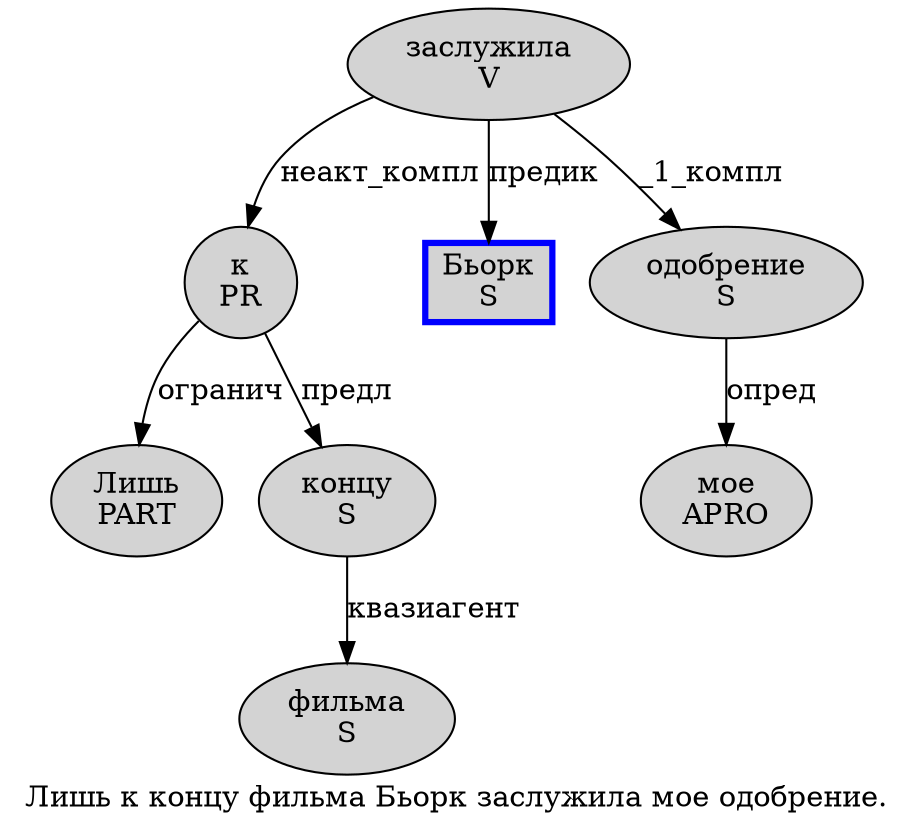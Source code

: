 digraph SENTENCE_2429 {
	graph [label="Лишь к концу фильма Бьорк заслужила мое одобрение."]
	node [style=filled]
		0 [label="Лишь
PART" color="" fillcolor=lightgray penwidth=1 shape=ellipse]
		1 [label="к
PR" color="" fillcolor=lightgray penwidth=1 shape=ellipse]
		2 [label="концу
S" color="" fillcolor=lightgray penwidth=1 shape=ellipse]
		3 [label="фильма
S" color="" fillcolor=lightgray penwidth=1 shape=ellipse]
		4 [label="Бьорк
S" color=blue fillcolor=lightgray penwidth=3 shape=box]
		5 [label="заслужила
V" color="" fillcolor=lightgray penwidth=1 shape=ellipse]
		6 [label="мое
APRO" color="" fillcolor=lightgray penwidth=1 shape=ellipse]
		7 [label="одобрение
S" color="" fillcolor=lightgray penwidth=1 shape=ellipse]
			7 -> 6 [label="опред"]
			2 -> 3 [label="квазиагент"]
			5 -> 1 [label="неакт_компл"]
			5 -> 4 [label="предик"]
			5 -> 7 [label="_1_компл"]
			1 -> 0 [label="огранич"]
			1 -> 2 [label="предл"]
}